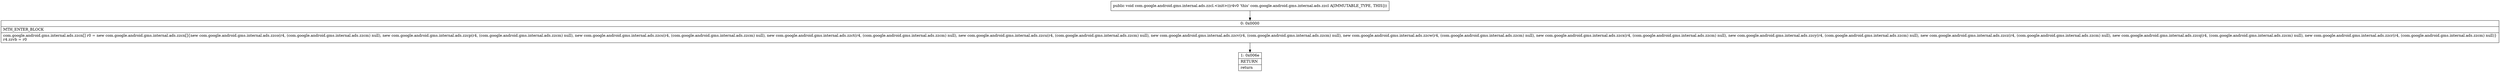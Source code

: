 digraph "CFG forcom.google.android.gms.internal.ads.zzcl.\<init\>()V" {
Node_0 [shape=record,label="{0\:\ 0x0000|MTH_ENTER_BLOCK\l|com.google.android.gms.internal.ads.zzcn[] r0 = new com.google.android.gms.internal.ads.zzcn[]\{new com.google.android.gms.internal.ads.zzco(r4, (com.google.android.gms.internal.ads.zzcm) null), new com.google.android.gms.internal.ads.zzcp(r4, (com.google.android.gms.internal.ads.zzcm) null), new com.google.android.gms.internal.ads.zzcs(r4, (com.google.android.gms.internal.ads.zzcm) null), new com.google.android.gms.internal.ads.zzct(r4, (com.google.android.gms.internal.ads.zzcm) null), new com.google.android.gms.internal.ads.zzcu(r4, (com.google.android.gms.internal.ads.zzcm) null), new com.google.android.gms.internal.ads.zzcv(r4, (com.google.android.gms.internal.ads.zzcm) null), new com.google.android.gms.internal.ads.zzcw(r4, (com.google.android.gms.internal.ads.zzcm) null), new com.google.android.gms.internal.ads.zzcx(r4, (com.google.android.gms.internal.ads.zzcm) null), new com.google.android.gms.internal.ads.zzcy(r4, (com.google.android.gms.internal.ads.zzcm) null), new com.google.android.gms.internal.ads.zzcz(r4, (com.google.android.gms.internal.ads.zzcm) null), new com.google.android.gms.internal.ads.zzcq(r4, (com.google.android.gms.internal.ads.zzcm) null), new com.google.android.gms.internal.ads.zzcr(r4, (com.google.android.gms.internal.ads.zzcm) null)\}\lr4.zzvb = r0\l}"];
Node_1 [shape=record,label="{1\:\ 0x006e|RETURN\l|return\l}"];
MethodNode[shape=record,label="{public void com.google.android.gms.internal.ads.zzcl.\<init\>((r4v0 'this' com.google.android.gms.internal.ads.zzcl A[IMMUTABLE_TYPE, THIS])) }"];
MethodNode -> Node_0;
Node_0 -> Node_1;
}

